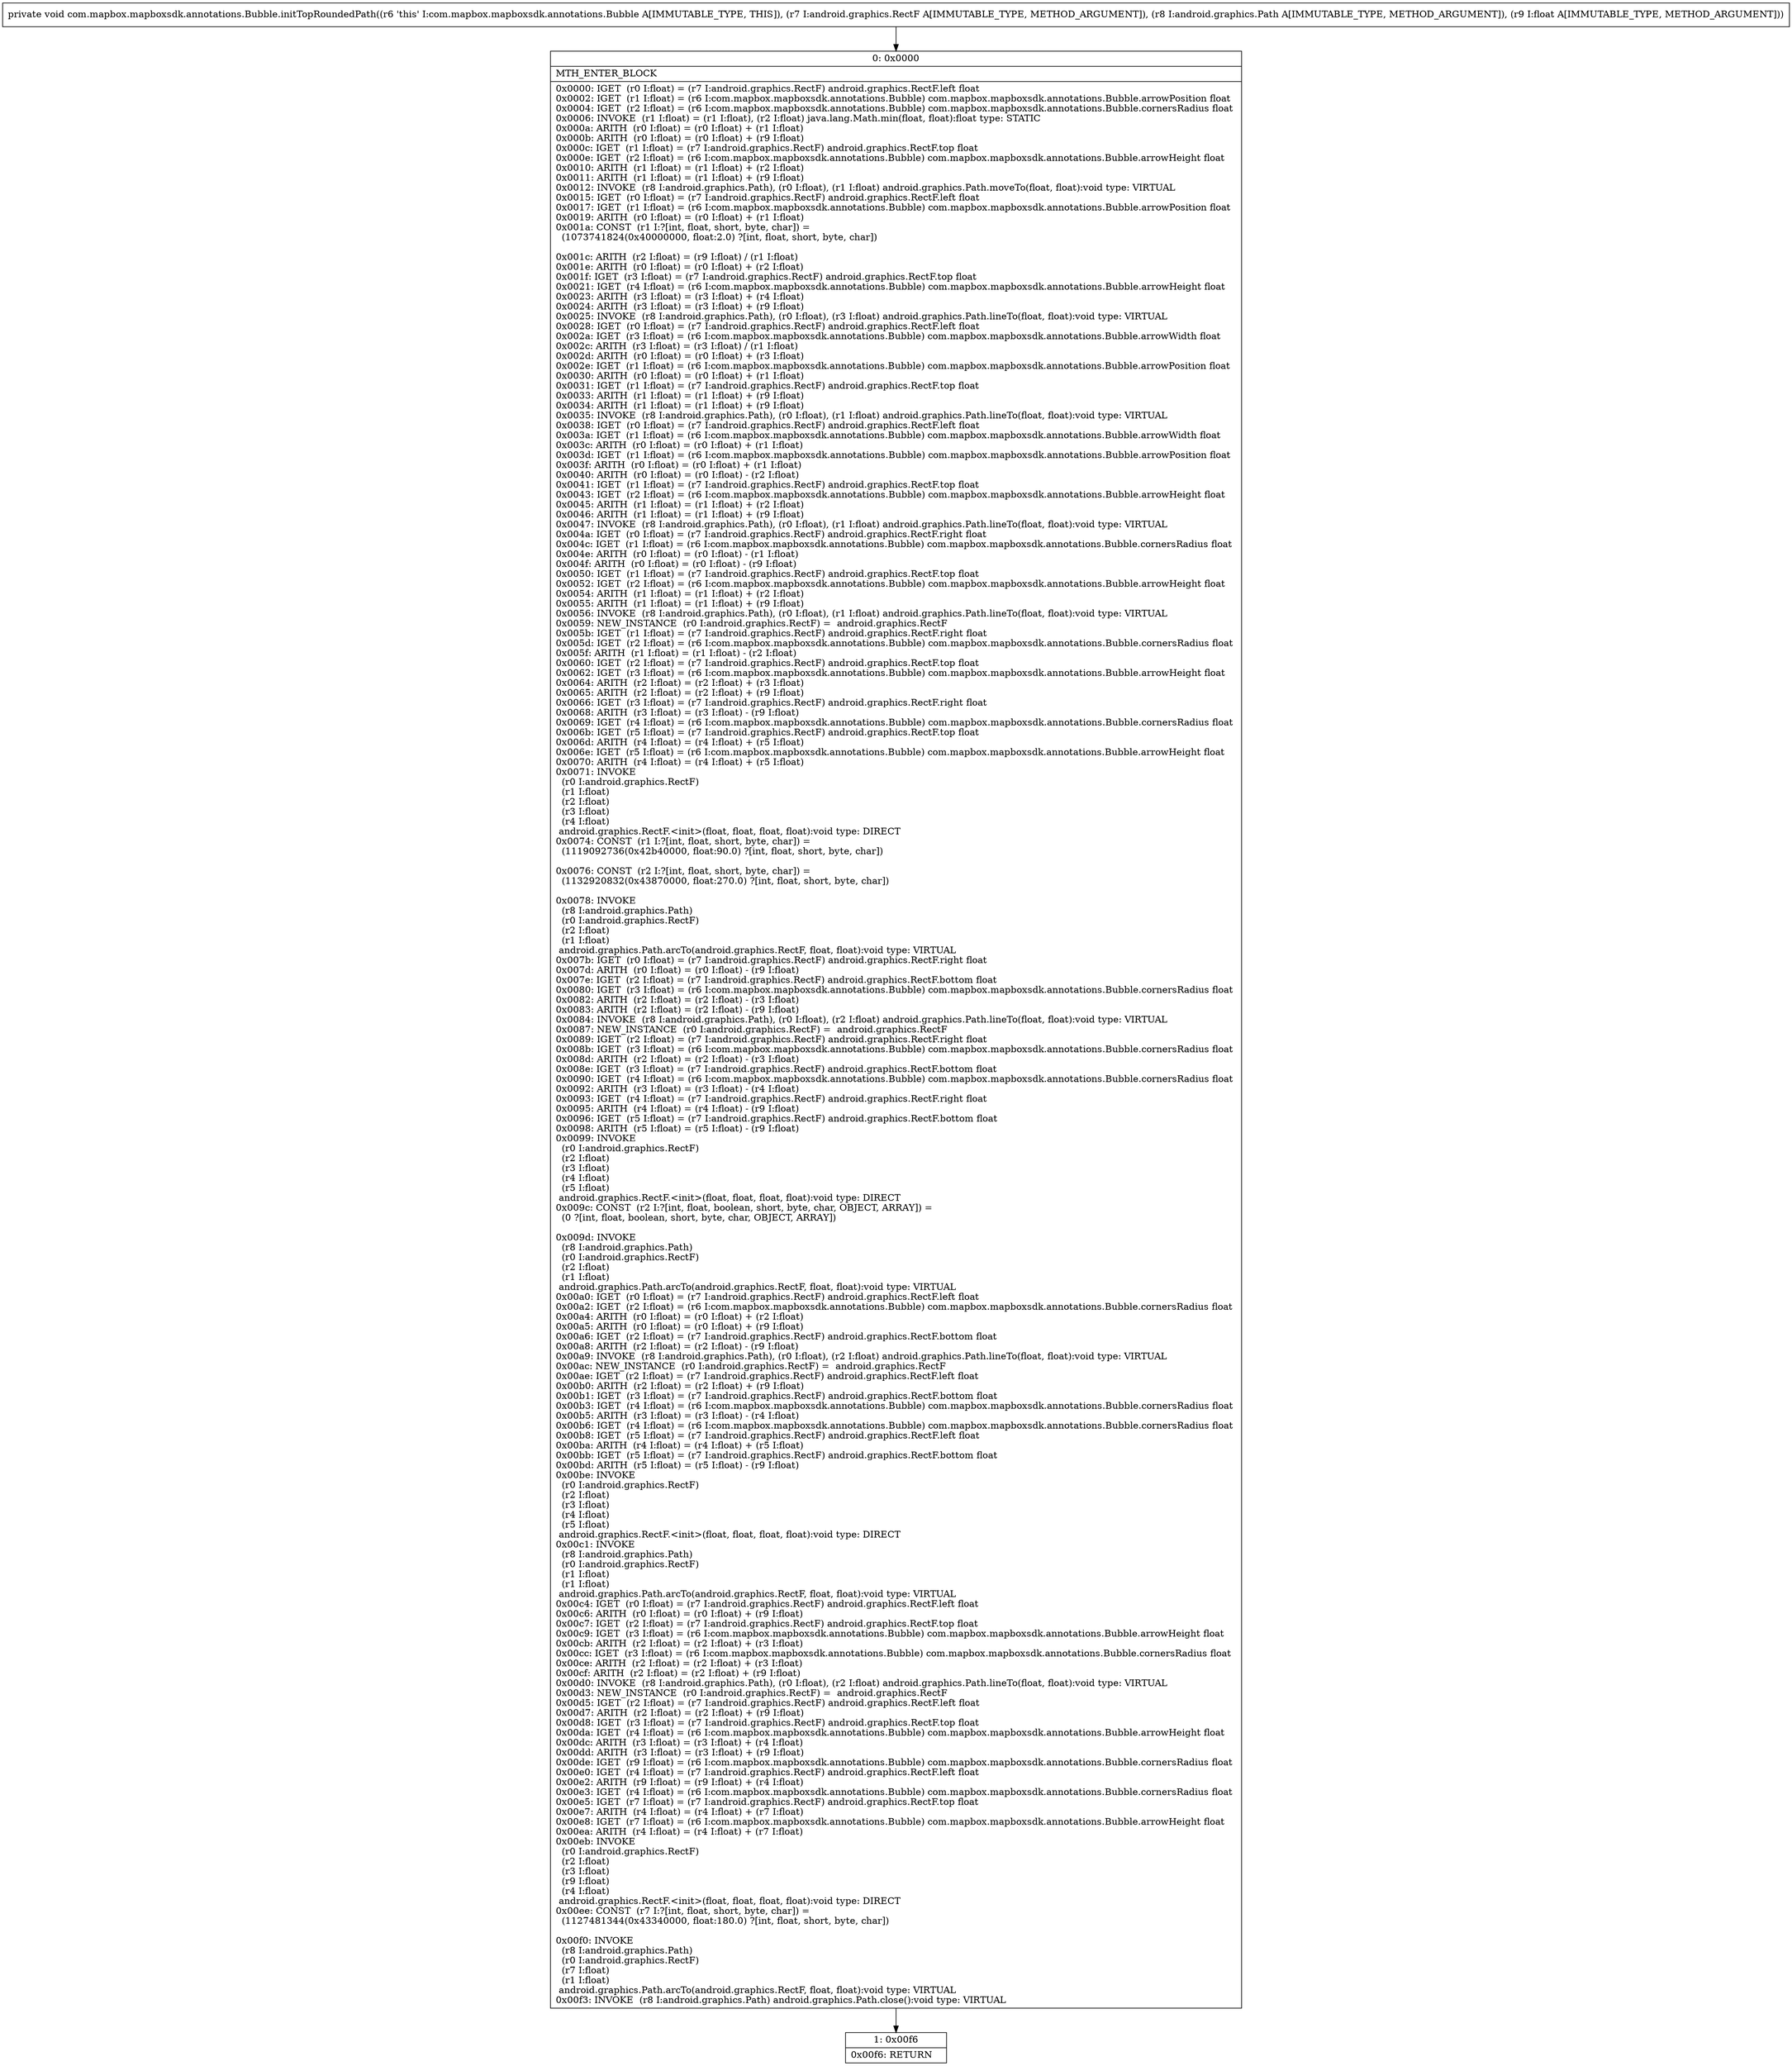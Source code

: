 digraph "CFG forcom.mapbox.mapboxsdk.annotations.Bubble.initTopRoundedPath(Landroid\/graphics\/RectF;Landroid\/graphics\/Path;F)V" {
Node_0 [shape=record,label="{0\:\ 0x0000|MTH_ENTER_BLOCK\l|0x0000: IGET  (r0 I:float) = (r7 I:android.graphics.RectF) android.graphics.RectF.left float \l0x0002: IGET  (r1 I:float) = (r6 I:com.mapbox.mapboxsdk.annotations.Bubble) com.mapbox.mapboxsdk.annotations.Bubble.arrowPosition float \l0x0004: IGET  (r2 I:float) = (r6 I:com.mapbox.mapboxsdk.annotations.Bubble) com.mapbox.mapboxsdk.annotations.Bubble.cornersRadius float \l0x0006: INVOKE  (r1 I:float) = (r1 I:float), (r2 I:float) java.lang.Math.min(float, float):float type: STATIC \l0x000a: ARITH  (r0 I:float) = (r0 I:float) + (r1 I:float) \l0x000b: ARITH  (r0 I:float) = (r0 I:float) + (r9 I:float) \l0x000c: IGET  (r1 I:float) = (r7 I:android.graphics.RectF) android.graphics.RectF.top float \l0x000e: IGET  (r2 I:float) = (r6 I:com.mapbox.mapboxsdk.annotations.Bubble) com.mapbox.mapboxsdk.annotations.Bubble.arrowHeight float \l0x0010: ARITH  (r1 I:float) = (r1 I:float) + (r2 I:float) \l0x0011: ARITH  (r1 I:float) = (r1 I:float) + (r9 I:float) \l0x0012: INVOKE  (r8 I:android.graphics.Path), (r0 I:float), (r1 I:float) android.graphics.Path.moveTo(float, float):void type: VIRTUAL \l0x0015: IGET  (r0 I:float) = (r7 I:android.graphics.RectF) android.graphics.RectF.left float \l0x0017: IGET  (r1 I:float) = (r6 I:com.mapbox.mapboxsdk.annotations.Bubble) com.mapbox.mapboxsdk.annotations.Bubble.arrowPosition float \l0x0019: ARITH  (r0 I:float) = (r0 I:float) + (r1 I:float) \l0x001a: CONST  (r1 I:?[int, float, short, byte, char]) = \l  (1073741824(0x40000000, float:2.0) ?[int, float, short, byte, char])\l \l0x001c: ARITH  (r2 I:float) = (r9 I:float) \/ (r1 I:float) \l0x001e: ARITH  (r0 I:float) = (r0 I:float) + (r2 I:float) \l0x001f: IGET  (r3 I:float) = (r7 I:android.graphics.RectF) android.graphics.RectF.top float \l0x0021: IGET  (r4 I:float) = (r6 I:com.mapbox.mapboxsdk.annotations.Bubble) com.mapbox.mapboxsdk.annotations.Bubble.arrowHeight float \l0x0023: ARITH  (r3 I:float) = (r3 I:float) + (r4 I:float) \l0x0024: ARITH  (r3 I:float) = (r3 I:float) + (r9 I:float) \l0x0025: INVOKE  (r8 I:android.graphics.Path), (r0 I:float), (r3 I:float) android.graphics.Path.lineTo(float, float):void type: VIRTUAL \l0x0028: IGET  (r0 I:float) = (r7 I:android.graphics.RectF) android.graphics.RectF.left float \l0x002a: IGET  (r3 I:float) = (r6 I:com.mapbox.mapboxsdk.annotations.Bubble) com.mapbox.mapboxsdk.annotations.Bubble.arrowWidth float \l0x002c: ARITH  (r3 I:float) = (r3 I:float) \/ (r1 I:float) \l0x002d: ARITH  (r0 I:float) = (r0 I:float) + (r3 I:float) \l0x002e: IGET  (r1 I:float) = (r6 I:com.mapbox.mapboxsdk.annotations.Bubble) com.mapbox.mapboxsdk.annotations.Bubble.arrowPosition float \l0x0030: ARITH  (r0 I:float) = (r0 I:float) + (r1 I:float) \l0x0031: IGET  (r1 I:float) = (r7 I:android.graphics.RectF) android.graphics.RectF.top float \l0x0033: ARITH  (r1 I:float) = (r1 I:float) + (r9 I:float) \l0x0034: ARITH  (r1 I:float) = (r1 I:float) + (r9 I:float) \l0x0035: INVOKE  (r8 I:android.graphics.Path), (r0 I:float), (r1 I:float) android.graphics.Path.lineTo(float, float):void type: VIRTUAL \l0x0038: IGET  (r0 I:float) = (r7 I:android.graphics.RectF) android.graphics.RectF.left float \l0x003a: IGET  (r1 I:float) = (r6 I:com.mapbox.mapboxsdk.annotations.Bubble) com.mapbox.mapboxsdk.annotations.Bubble.arrowWidth float \l0x003c: ARITH  (r0 I:float) = (r0 I:float) + (r1 I:float) \l0x003d: IGET  (r1 I:float) = (r6 I:com.mapbox.mapboxsdk.annotations.Bubble) com.mapbox.mapboxsdk.annotations.Bubble.arrowPosition float \l0x003f: ARITH  (r0 I:float) = (r0 I:float) + (r1 I:float) \l0x0040: ARITH  (r0 I:float) = (r0 I:float) \- (r2 I:float) \l0x0041: IGET  (r1 I:float) = (r7 I:android.graphics.RectF) android.graphics.RectF.top float \l0x0043: IGET  (r2 I:float) = (r6 I:com.mapbox.mapboxsdk.annotations.Bubble) com.mapbox.mapboxsdk.annotations.Bubble.arrowHeight float \l0x0045: ARITH  (r1 I:float) = (r1 I:float) + (r2 I:float) \l0x0046: ARITH  (r1 I:float) = (r1 I:float) + (r9 I:float) \l0x0047: INVOKE  (r8 I:android.graphics.Path), (r0 I:float), (r1 I:float) android.graphics.Path.lineTo(float, float):void type: VIRTUAL \l0x004a: IGET  (r0 I:float) = (r7 I:android.graphics.RectF) android.graphics.RectF.right float \l0x004c: IGET  (r1 I:float) = (r6 I:com.mapbox.mapboxsdk.annotations.Bubble) com.mapbox.mapboxsdk.annotations.Bubble.cornersRadius float \l0x004e: ARITH  (r0 I:float) = (r0 I:float) \- (r1 I:float) \l0x004f: ARITH  (r0 I:float) = (r0 I:float) \- (r9 I:float) \l0x0050: IGET  (r1 I:float) = (r7 I:android.graphics.RectF) android.graphics.RectF.top float \l0x0052: IGET  (r2 I:float) = (r6 I:com.mapbox.mapboxsdk.annotations.Bubble) com.mapbox.mapboxsdk.annotations.Bubble.arrowHeight float \l0x0054: ARITH  (r1 I:float) = (r1 I:float) + (r2 I:float) \l0x0055: ARITH  (r1 I:float) = (r1 I:float) + (r9 I:float) \l0x0056: INVOKE  (r8 I:android.graphics.Path), (r0 I:float), (r1 I:float) android.graphics.Path.lineTo(float, float):void type: VIRTUAL \l0x0059: NEW_INSTANCE  (r0 I:android.graphics.RectF) =  android.graphics.RectF \l0x005b: IGET  (r1 I:float) = (r7 I:android.graphics.RectF) android.graphics.RectF.right float \l0x005d: IGET  (r2 I:float) = (r6 I:com.mapbox.mapboxsdk.annotations.Bubble) com.mapbox.mapboxsdk.annotations.Bubble.cornersRadius float \l0x005f: ARITH  (r1 I:float) = (r1 I:float) \- (r2 I:float) \l0x0060: IGET  (r2 I:float) = (r7 I:android.graphics.RectF) android.graphics.RectF.top float \l0x0062: IGET  (r3 I:float) = (r6 I:com.mapbox.mapboxsdk.annotations.Bubble) com.mapbox.mapboxsdk.annotations.Bubble.arrowHeight float \l0x0064: ARITH  (r2 I:float) = (r2 I:float) + (r3 I:float) \l0x0065: ARITH  (r2 I:float) = (r2 I:float) + (r9 I:float) \l0x0066: IGET  (r3 I:float) = (r7 I:android.graphics.RectF) android.graphics.RectF.right float \l0x0068: ARITH  (r3 I:float) = (r3 I:float) \- (r9 I:float) \l0x0069: IGET  (r4 I:float) = (r6 I:com.mapbox.mapboxsdk.annotations.Bubble) com.mapbox.mapboxsdk.annotations.Bubble.cornersRadius float \l0x006b: IGET  (r5 I:float) = (r7 I:android.graphics.RectF) android.graphics.RectF.top float \l0x006d: ARITH  (r4 I:float) = (r4 I:float) + (r5 I:float) \l0x006e: IGET  (r5 I:float) = (r6 I:com.mapbox.mapboxsdk.annotations.Bubble) com.mapbox.mapboxsdk.annotations.Bubble.arrowHeight float \l0x0070: ARITH  (r4 I:float) = (r4 I:float) + (r5 I:float) \l0x0071: INVOKE  \l  (r0 I:android.graphics.RectF)\l  (r1 I:float)\l  (r2 I:float)\l  (r3 I:float)\l  (r4 I:float)\l android.graphics.RectF.\<init\>(float, float, float, float):void type: DIRECT \l0x0074: CONST  (r1 I:?[int, float, short, byte, char]) = \l  (1119092736(0x42b40000, float:90.0) ?[int, float, short, byte, char])\l \l0x0076: CONST  (r2 I:?[int, float, short, byte, char]) = \l  (1132920832(0x43870000, float:270.0) ?[int, float, short, byte, char])\l \l0x0078: INVOKE  \l  (r8 I:android.graphics.Path)\l  (r0 I:android.graphics.RectF)\l  (r2 I:float)\l  (r1 I:float)\l android.graphics.Path.arcTo(android.graphics.RectF, float, float):void type: VIRTUAL \l0x007b: IGET  (r0 I:float) = (r7 I:android.graphics.RectF) android.graphics.RectF.right float \l0x007d: ARITH  (r0 I:float) = (r0 I:float) \- (r9 I:float) \l0x007e: IGET  (r2 I:float) = (r7 I:android.graphics.RectF) android.graphics.RectF.bottom float \l0x0080: IGET  (r3 I:float) = (r6 I:com.mapbox.mapboxsdk.annotations.Bubble) com.mapbox.mapboxsdk.annotations.Bubble.cornersRadius float \l0x0082: ARITH  (r2 I:float) = (r2 I:float) \- (r3 I:float) \l0x0083: ARITH  (r2 I:float) = (r2 I:float) \- (r9 I:float) \l0x0084: INVOKE  (r8 I:android.graphics.Path), (r0 I:float), (r2 I:float) android.graphics.Path.lineTo(float, float):void type: VIRTUAL \l0x0087: NEW_INSTANCE  (r0 I:android.graphics.RectF) =  android.graphics.RectF \l0x0089: IGET  (r2 I:float) = (r7 I:android.graphics.RectF) android.graphics.RectF.right float \l0x008b: IGET  (r3 I:float) = (r6 I:com.mapbox.mapboxsdk.annotations.Bubble) com.mapbox.mapboxsdk.annotations.Bubble.cornersRadius float \l0x008d: ARITH  (r2 I:float) = (r2 I:float) \- (r3 I:float) \l0x008e: IGET  (r3 I:float) = (r7 I:android.graphics.RectF) android.graphics.RectF.bottom float \l0x0090: IGET  (r4 I:float) = (r6 I:com.mapbox.mapboxsdk.annotations.Bubble) com.mapbox.mapboxsdk.annotations.Bubble.cornersRadius float \l0x0092: ARITH  (r3 I:float) = (r3 I:float) \- (r4 I:float) \l0x0093: IGET  (r4 I:float) = (r7 I:android.graphics.RectF) android.graphics.RectF.right float \l0x0095: ARITH  (r4 I:float) = (r4 I:float) \- (r9 I:float) \l0x0096: IGET  (r5 I:float) = (r7 I:android.graphics.RectF) android.graphics.RectF.bottom float \l0x0098: ARITH  (r5 I:float) = (r5 I:float) \- (r9 I:float) \l0x0099: INVOKE  \l  (r0 I:android.graphics.RectF)\l  (r2 I:float)\l  (r3 I:float)\l  (r4 I:float)\l  (r5 I:float)\l android.graphics.RectF.\<init\>(float, float, float, float):void type: DIRECT \l0x009c: CONST  (r2 I:?[int, float, boolean, short, byte, char, OBJECT, ARRAY]) = \l  (0 ?[int, float, boolean, short, byte, char, OBJECT, ARRAY])\l \l0x009d: INVOKE  \l  (r8 I:android.graphics.Path)\l  (r0 I:android.graphics.RectF)\l  (r2 I:float)\l  (r1 I:float)\l android.graphics.Path.arcTo(android.graphics.RectF, float, float):void type: VIRTUAL \l0x00a0: IGET  (r0 I:float) = (r7 I:android.graphics.RectF) android.graphics.RectF.left float \l0x00a2: IGET  (r2 I:float) = (r6 I:com.mapbox.mapboxsdk.annotations.Bubble) com.mapbox.mapboxsdk.annotations.Bubble.cornersRadius float \l0x00a4: ARITH  (r0 I:float) = (r0 I:float) + (r2 I:float) \l0x00a5: ARITH  (r0 I:float) = (r0 I:float) + (r9 I:float) \l0x00a6: IGET  (r2 I:float) = (r7 I:android.graphics.RectF) android.graphics.RectF.bottom float \l0x00a8: ARITH  (r2 I:float) = (r2 I:float) \- (r9 I:float) \l0x00a9: INVOKE  (r8 I:android.graphics.Path), (r0 I:float), (r2 I:float) android.graphics.Path.lineTo(float, float):void type: VIRTUAL \l0x00ac: NEW_INSTANCE  (r0 I:android.graphics.RectF) =  android.graphics.RectF \l0x00ae: IGET  (r2 I:float) = (r7 I:android.graphics.RectF) android.graphics.RectF.left float \l0x00b0: ARITH  (r2 I:float) = (r2 I:float) + (r9 I:float) \l0x00b1: IGET  (r3 I:float) = (r7 I:android.graphics.RectF) android.graphics.RectF.bottom float \l0x00b3: IGET  (r4 I:float) = (r6 I:com.mapbox.mapboxsdk.annotations.Bubble) com.mapbox.mapboxsdk.annotations.Bubble.cornersRadius float \l0x00b5: ARITH  (r3 I:float) = (r3 I:float) \- (r4 I:float) \l0x00b6: IGET  (r4 I:float) = (r6 I:com.mapbox.mapboxsdk.annotations.Bubble) com.mapbox.mapboxsdk.annotations.Bubble.cornersRadius float \l0x00b8: IGET  (r5 I:float) = (r7 I:android.graphics.RectF) android.graphics.RectF.left float \l0x00ba: ARITH  (r4 I:float) = (r4 I:float) + (r5 I:float) \l0x00bb: IGET  (r5 I:float) = (r7 I:android.graphics.RectF) android.graphics.RectF.bottom float \l0x00bd: ARITH  (r5 I:float) = (r5 I:float) \- (r9 I:float) \l0x00be: INVOKE  \l  (r0 I:android.graphics.RectF)\l  (r2 I:float)\l  (r3 I:float)\l  (r4 I:float)\l  (r5 I:float)\l android.graphics.RectF.\<init\>(float, float, float, float):void type: DIRECT \l0x00c1: INVOKE  \l  (r8 I:android.graphics.Path)\l  (r0 I:android.graphics.RectF)\l  (r1 I:float)\l  (r1 I:float)\l android.graphics.Path.arcTo(android.graphics.RectF, float, float):void type: VIRTUAL \l0x00c4: IGET  (r0 I:float) = (r7 I:android.graphics.RectF) android.graphics.RectF.left float \l0x00c6: ARITH  (r0 I:float) = (r0 I:float) + (r9 I:float) \l0x00c7: IGET  (r2 I:float) = (r7 I:android.graphics.RectF) android.graphics.RectF.top float \l0x00c9: IGET  (r3 I:float) = (r6 I:com.mapbox.mapboxsdk.annotations.Bubble) com.mapbox.mapboxsdk.annotations.Bubble.arrowHeight float \l0x00cb: ARITH  (r2 I:float) = (r2 I:float) + (r3 I:float) \l0x00cc: IGET  (r3 I:float) = (r6 I:com.mapbox.mapboxsdk.annotations.Bubble) com.mapbox.mapboxsdk.annotations.Bubble.cornersRadius float \l0x00ce: ARITH  (r2 I:float) = (r2 I:float) + (r3 I:float) \l0x00cf: ARITH  (r2 I:float) = (r2 I:float) + (r9 I:float) \l0x00d0: INVOKE  (r8 I:android.graphics.Path), (r0 I:float), (r2 I:float) android.graphics.Path.lineTo(float, float):void type: VIRTUAL \l0x00d3: NEW_INSTANCE  (r0 I:android.graphics.RectF) =  android.graphics.RectF \l0x00d5: IGET  (r2 I:float) = (r7 I:android.graphics.RectF) android.graphics.RectF.left float \l0x00d7: ARITH  (r2 I:float) = (r2 I:float) + (r9 I:float) \l0x00d8: IGET  (r3 I:float) = (r7 I:android.graphics.RectF) android.graphics.RectF.top float \l0x00da: IGET  (r4 I:float) = (r6 I:com.mapbox.mapboxsdk.annotations.Bubble) com.mapbox.mapboxsdk.annotations.Bubble.arrowHeight float \l0x00dc: ARITH  (r3 I:float) = (r3 I:float) + (r4 I:float) \l0x00dd: ARITH  (r3 I:float) = (r3 I:float) + (r9 I:float) \l0x00de: IGET  (r9 I:float) = (r6 I:com.mapbox.mapboxsdk.annotations.Bubble) com.mapbox.mapboxsdk.annotations.Bubble.cornersRadius float \l0x00e0: IGET  (r4 I:float) = (r7 I:android.graphics.RectF) android.graphics.RectF.left float \l0x00e2: ARITH  (r9 I:float) = (r9 I:float) + (r4 I:float) \l0x00e3: IGET  (r4 I:float) = (r6 I:com.mapbox.mapboxsdk.annotations.Bubble) com.mapbox.mapboxsdk.annotations.Bubble.cornersRadius float \l0x00e5: IGET  (r7 I:float) = (r7 I:android.graphics.RectF) android.graphics.RectF.top float \l0x00e7: ARITH  (r4 I:float) = (r4 I:float) + (r7 I:float) \l0x00e8: IGET  (r7 I:float) = (r6 I:com.mapbox.mapboxsdk.annotations.Bubble) com.mapbox.mapboxsdk.annotations.Bubble.arrowHeight float \l0x00ea: ARITH  (r4 I:float) = (r4 I:float) + (r7 I:float) \l0x00eb: INVOKE  \l  (r0 I:android.graphics.RectF)\l  (r2 I:float)\l  (r3 I:float)\l  (r9 I:float)\l  (r4 I:float)\l android.graphics.RectF.\<init\>(float, float, float, float):void type: DIRECT \l0x00ee: CONST  (r7 I:?[int, float, short, byte, char]) = \l  (1127481344(0x43340000, float:180.0) ?[int, float, short, byte, char])\l \l0x00f0: INVOKE  \l  (r8 I:android.graphics.Path)\l  (r0 I:android.graphics.RectF)\l  (r7 I:float)\l  (r1 I:float)\l android.graphics.Path.arcTo(android.graphics.RectF, float, float):void type: VIRTUAL \l0x00f3: INVOKE  (r8 I:android.graphics.Path) android.graphics.Path.close():void type: VIRTUAL \l}"];
Node_1 [shape=record,label="{1\:\ 0x00f6|0x00f6: RETURN   \l}"];
MethodNode[shape=record,label="{private void com.mapbox.mapboxsdk.annotations.Bubble.initTopRoundedPath((r6 'this' I:com.mapbox.mapboxsdk.annotations.Bubble A[IMMUTABLE_TYPE, THIS]), (r7 I:android.graphics.RectF A[IMMUTABLE_TYPE, METHOD_ARGUMENT]), (r8 I:android.graphics.Path A[IMMUTABLE_TYPE, METHOD_ARGUMENT]), (r9 I:float A[IMMUTABLE_TYPE, METHOD_ARGUMENT])) }"];
MethodNode -> Node_0;
Node_0 -> Node_1;
}

